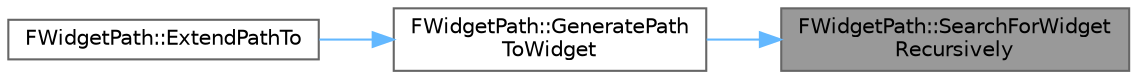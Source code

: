 digraph "FWidgetPath::SearchForWidgetRecursively"
{
 // INTERACTIVE_SVG=YES
 // LATEX_PDF_SIZE
  bgcolor="transparent";
  edge [fontname=Helvetica,fontsize=10,labelfontname=Helvetica,labelfontsize=10];
  node [fontname=Helvetica,fontsize=10,shape=box,height=0.2,width=0.4];
  rankdir="RL";
  Node1 [id="Node000001",label="FWidgetPath::SearchForWidget\lRecursively",height=0.2,width=0.4,color="gray40", fillcolor="grey60", style="filled", fontcolor="black",tooltip="Utility function to search recursively through a widget hierarchy for a specific widget."];
  Node1 -> Node2 [id="edge1_Node000001_Node000002",dir="back",color="steelblue1",style="solid",tooltip=" "];
  Node2 [id="Node000002",label="FWidgetPath::GeneratePath\lToWidget",height=0.2,width=0.4,color="grey40", fillcolor="white", style="filled",URL="$df/d39/classFWidgetPath.html#a67cd0db4189d2249975c4c3626607f61",tooltip="Generate a path from FromWidget to WidgetToFind."];
  Node2 -> Node3 [id="edge2_Node000002_Node000003",dir="back",color="steelblue1",style="solid",tooltip=" "];
  Node3 [id="Node000003",label="FWidgetPath::ExtendPathTo",height=0.2,width=0.4,color="grey40", fillcolor="white", style="filled",URL="$df/d39/classFWidgetPath.html#a5ea529429e756d34b37dc26b62d4b7eb",tooltip="Extend the current path such that it reaches some widget that qualifies as a Match The widget to matc..."];
}
